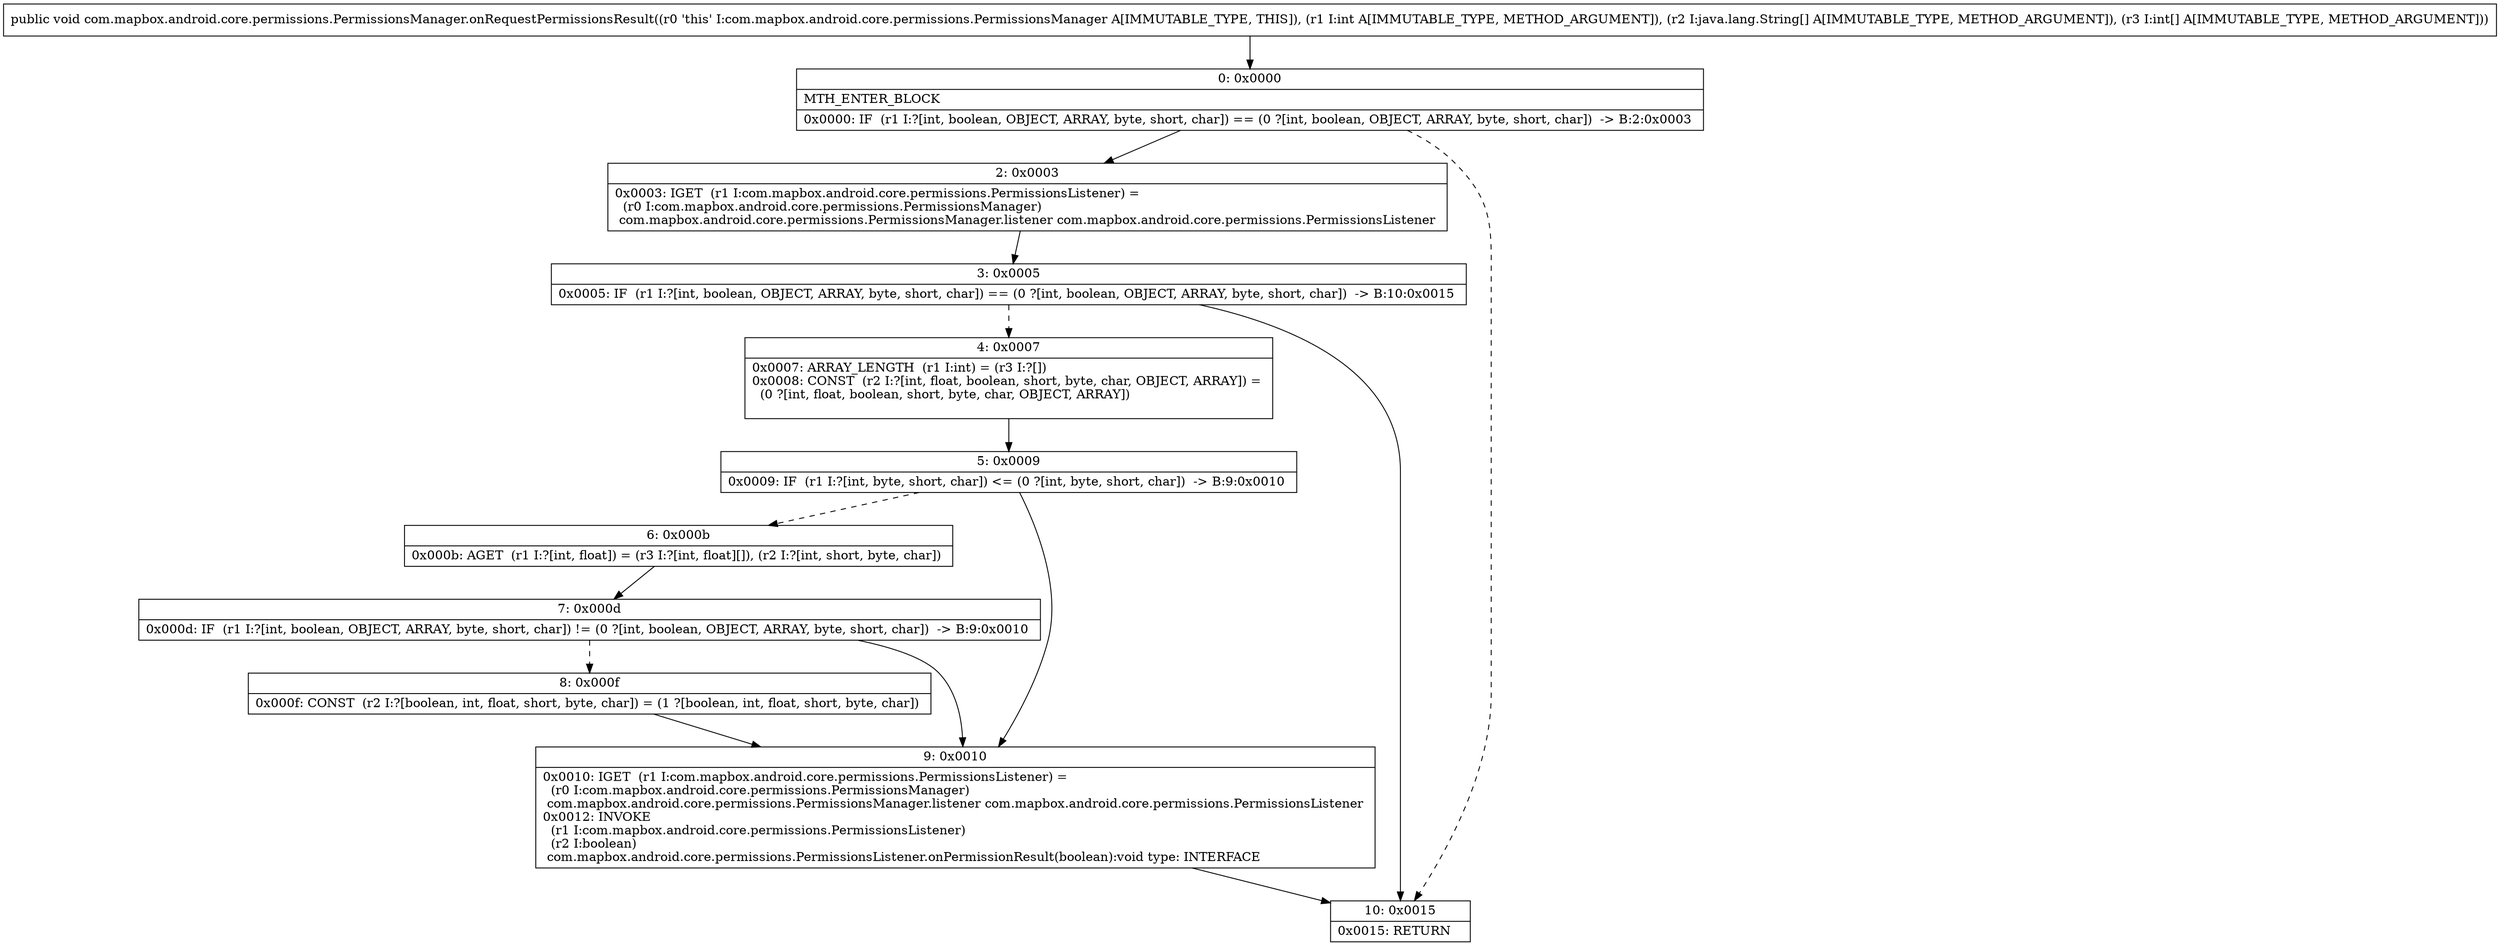 digraph "CFG forcom.mapbox.android.core.permissions.PermissionsManager.onRequestPermissionsResult(I[Ljava\/lang\/String;[I)V" {
Node_0 [shape=record,label="{0\:\ 0x0000|MTH_ENTER_BLOCK\l|0x0000: IF  (r1 I:?[int, boolean, OBJECT, ARRAY, byte, short, char]) == (0 ?[int, boolean, OBJECT, ARRAY, byte, short, char])  \-\> B:2:0x0003 \l}"];
Node_2 [shape=record,label="{2\:\ 0x0003|0x0003: IGET  (r1 I:com.mapbox.android.core.permissions.PermissionsListener) = \l  (r0 I:com.mapbox.android.core.permissions.PermissionsManager)\l com.mapbox.android.core.permissions.PermissionsManager.listener com.mapbox.android.core.permissions.PermissionsListener \l}"];
Node_3 [shape=record,label="{3\:\ 0x0005|0x0005: IF  (r1 I:?[int, boolean, OBJECT, ARRAY, byte, short, char]) == (0 ?[int, boolean, OBJECT, ARRAY, byte, short, char])  \-\> B:10:0x0015 \l}"];
Node_4 [shape=record,label="{4\:\ 0x0007|0x0007: ARRAY_LENGTH  (r1 I:int) = (r3 I:?[]) \l0x0008: CONST  (r2 I:?[int, float, boolean, short, byte, char, OBJECT, ARRAY]) = \l  (0 ?[int, float, boolean, short, byte, char, OBJECT, ARRAY])\l \l}"];
Node_5 [shape=record,label="{5\:\ 0x0009|0x0009: IF  (r1 I:?[int, byte, short, char]) \<= (0 ?[int, byte, short, char])  \-\> B:9:0x0010 \l}"];
Node_6 [shape=record,label="{6\:\ 0x000b|0x000b: AGET  (r1 I:?[int, float]) = (r3 I:?[int, float][]), (r2 I:?[int, short, byte, char]) \l}"];
Node_7 [shape=record,label="{7\:\ 0x000d|0x000d: IF  (r1 I:?[int, boolean, OBJECT, ARRAY, byte, short, char]) != (0 ?[int, boolean, OBJECT, ARRAY, byte, short, char])  \-\> B:9:0x0010 \l}"];
Node_8 [shape=record,label="{8\:\ 0x000f|0x000f: CONST  (r2 I:?[boolean, int, float, short, byte, char]) = (1 ?[boolean, int, float, short, byte, char]) \l}"];
Node_9 [shape=record,label="{9\:\ 0x0010|0x0010: IGET  (r1 I:com.mapbox.android.core.permissions.PermissionsListener) = \l  (r0 I:com.mapbox.android.core.permissions.PermissionsManager)\l com.mapbox.android.core.permissions.PermissionsManager.listener com.mapbox.android.core.permissions.PermissionsListener \l0x0012: INVOKE  \l  (r1 I:com.mapbox.android.core.permissions.PermissionsListener)\l  (r2 I:boolean)\l com.mapbox.android.core.permissions.PermissionsListener.onPermissionResult(boolean):void type: INTERFACE \l}"];
Node_10 [shape=record,label="{10\:\ 0x0015|0x0015: RETURN   \l}"];
MethodNode[shape=record,label="{public void com.mapbox.android.core.permissions.PermissionsManager.onRequestPermissionsResult((r0 'this' I:com.mapbox.android.core.permissions.PermissionsManager A[IMMUTABLE_TYPE, THIS]), (r1 I:int A[IMMUTABLE_TYPE, METHOD_ARGUMENT]), (r2 I:java.lang.String[] A[IMMUTABLE_TYPE, METHOD_ARGUMENT]), (r3 I:int[] A[IMMUTABLE_TYPE, METHOD_ARGUMENT])) }"];
MethodNode -> Node_0;
Node_0 -> Node_2;
Node_0 -> Node_10[style=dashed];
Node_2 -> Node_3;
Node_3 -> Node_4[style=dashed];
Node_3 -> Node_10;
Node_4 -> Node_5;
Node_5 -> Node_6[style=dashed];
Node_5 -> Node_9;
Node_6 -> Node_7;
Node_7 -> Node_8[style=dashed];
Node_7 -> Node_9;
Node_8 -> Node_9;
Node_9 -> Node_10;
}

